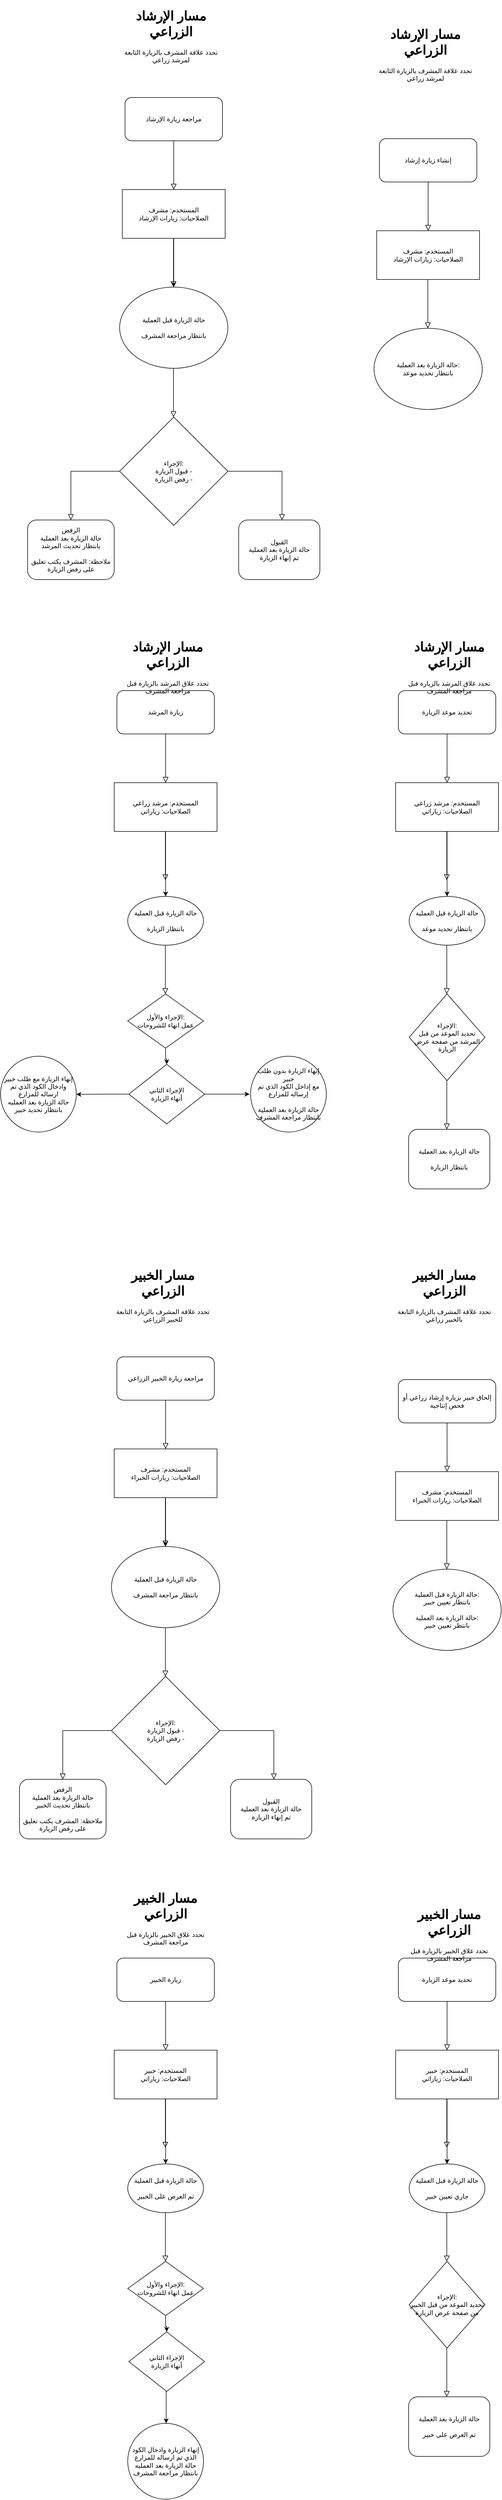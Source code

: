 <mxfile version="22.1.13" type="github">
  <diagram id="C5RBs43oDa-KdzZeNtuy" name="Page-1">
    <mxGraphModel dx="2269" dy="628" grid="1" gridSize="10" guides="1" tooltips="1" connect="1" arrows="1" fold="1" page="1" pageScale="1" pageWidth="827" pageHeight="1169" math="0" shadow="0">
      <root>
        <mxCell id="WIyWlLk6GJQsqaUBKTNV-0" />
        <mxCell id="WIyWlLk6GJQsqaUBKTNV-1" parent="WIyWlLk6GJQsqaUBKTNV-0" />
        <mxCell id="WIyWlLk6GJQsqaUBKTNV-2" value="" style="rounded=0;html=1;jettySize=auto;orthogonalLoop=1;fontSize=11;endArrow=block;endFill=0;endSize=8;strokeWidth=1;shadow=0;labelBackgroundColor=none;edgeStyle=orthogonalEdgeStyle;" parent="WIyWlLk6GJQsqaUBKTNV-1" source="WIyWlLk6GJQsqaUBKTNV-3" edge="1">
          <mxGeometry relative="1" as="geometry">
            <mxPoint x="180" y="471" as="targetPoint" />
          </mxGeometry>
        </mxCell>
        <mxCell id="WIyWlLk6GJQsqaUBKTNV-3" value="إنشاء زيارة إرشاد" style="rounded=1;whiteSpace=wrap;html=1;fontSize=12;glass=0;strokeWidth=1;shadow=0;" parent="WIyWlLk6GJQsqaUBKTNV-1" vertex="1">
          <mxGeometry x="90" y="301" width="180" height="80" as="geometry" />
        </mxCell>
        <mxCell id="__OgKGSpbxOhJbPQyg4M-0" value="المستخدم: مشرف&lt;br&gt;الصلاحيات:&amp;nbsp;زيارات الإرشاد" style="rounded=0;whiteSpace=wrap;html=1;" parent="WIyWlLk6GJQsqaUBKTNV-1" vertex="1">
          <mxGeometry x="85" y="471" width="190" height="90" as="geometry" />
        </mxCell>
        <mxCell id="__OgKGSpbxOhJbPQyg4M-3" value="" style="rounded=0;html=1;jettySize=auto;orthogonalLoop=1;fontSize=11;endArrow=block;endFill=0;endSize=8;strokeWidth=1;shadow=0;labelBackgroundColor=none;edgeStyle=orthogonalEdgeStyle;" parent="WIyWlLk6GJQsqaUBKTNV-1" edge="1">
          <mxGeometry relative="1" as="geometry">
            <mxPoint x="179.5" y="561" as="sourcePoint" />
            <mxPoint x="179.5" y="651" as="targetPoint" />
          </mxGeometry>
        </mxCell>
        <mxCell id="__OgKGSpbxOhJbPQyg4M-4" value="" style="rounded=0;html=1;jettySize=auto;orthogonalLoop=1;fontSize=11;endArrow=block;endFill=0;endSize=8;strokeWidth=1;shadow=0;labelBackgroundColor=none;edgeStyle=orthogonalEdgeStyle;" parent="WIyWlLk6GJQsqaUBKTNV-1" source="__OgKGSpbxOhJbPQyg4M-5" edge="1">
          <mxGeometry relative="1" as="geometry">
            <mxPoint x="-290" y="395" as="targetPoint" />
          </mxGeometry>
        </mxCell>
        <mxCell id="__OgKGSpbxOhJbPQyg4M-5" value="مراجعة زيارة الإرشاد" style="rounded=1;whiteSpace=wrap;html=1;fontSize=12;glass=0;strokeWidth=1;shadow=0;" parent="WIyWlLk6GJQsqaUBKTNV-1" vertex="1">
          <mxGeometry x="-380" y="225" width="180" height="80" as="geometry" />
        </mxCell>
        <mxCell id="__OgKGSpbxOhJbPQyg4M-12" value="" style="edgeStyle=orthogonalEdgeStyle;rounded=0;orthogonalLoop=1;jettySize=auto;html=1;" parent="WIyWlLk6GJQsqaUBKTNV-1" source="__OgKGSpbxOhJbPQyg4M-6" target="__OgKGSpbxOhJbPQyg4M-9" edge="1">
          <mxGeometry relative="1" as="geometry" />
        </mxCell>
        <mxCell id="__OgKGSpbxOhJbPQyg4M-6" value="المستخدم: مشرف&lt;br&gt;الصلاحيات:&amp;nbsp;زيارات الإرشاد" style="rounded=0;whiteSpace=wrap;html=1;" parent="WIyWlLk6GJQsqaUBKTNV-1" vertex="1">
          <mxGeometry x="-385" y="395" width="190" height="90" as="geometry" />
        </mxCell>
        <mxCell id="__OgKGSpbxOhJbPQyg4M-8" value="" style="rounded=0;html=1;jettySize=auto;orthogonalLoop=1;fontSize=11;endArrow=block;endFill=0;endSize=8;strokeWidth=1;shadow=0;labelBackgroundColor=none;edgeStyle=orthogonalEdgeStyle;" parent="WIyWlLk6GJQsqaUBKTNV-1" edge="1">
          <mxGeometry relative="1" as="geometry">
            <mxPoint x="-290.5" y="485" as="sourcePoint" />
            <mxPoint x="-290.5" y="575" as="targetPoint" />
          </mxGeometry>
        </mxCell>
        <mxCell id="__OgKGSpbxOhJbPQyg4M-9" value="حالة الزيارة قبل العملية&lt;br&gt;&lt;br&gt;بانتظار مراجعة المشرف" style="ellipse;whiteSpace=wrap;html=1;" parent="WIyWlLk6GJQsqaUBKTNV-1" vertex="1">
          <mxGeometry x="-390" y="575" width="200" height="150" as="geometry" />
        </mxCell>
        <mxCell id="__OgKGSpbxOhJbPQyg4M-10" value="حالة الزيارة بعد العملية:&lt;br style=&quot;border-color: var(--border-color);&quot;&gt;بانتظار تحديد موعد" style="ellipse;whiteSpace=wrap;html=1;" parent="WIyWlLk6GJQsqaUBKTNV-1" vertex="1">
          <mxGeometry x="80" y="651" width="200" height="150" as="geometry" />
        </mxCell>
        <mxCell id="__OgKGSpbxOhJbPQyg4M-11" value="الإجراء:&lt;br&gt;قبول الزيارة -&lt;br&gt;رفض الزيارة -" style="rhombus;whiteSpace=wrap;html=1;" parent="WIyWlLk6GJQsqaUBKTNV-1" vertex="1">
          <mxGeometry x="-390" y="815" width="200" height="200" as="geometry" />
        </mxCell>
        <mxCell id="__OgKGSpbxOhJbPQyg4M-13" value="" style="rounded=0;html=1;jettySize=auto;orthogonalLoop=1;fontSize=11;endArrow=block;endFill=0;endSize=8;strokeWidth=1;shadow=0;labelBackgroundColor=none;edgeStyle=orthogonalEdgeStyle;" parent="WIyWlLk6GJQsqaUBKTNV-1" edge="1">
          <mxGeometry relative="1" as="geometry">
            <mxPoint x="-290.5" y="725" as="sourcePoint" />
            <mxPoint x="-290.5" y="815" as="targetPoint" />
            <Array as="points">
              <mxPoint x="-290" y="765" />
              <mxPoint x="-290" y="765" />
            </Array>
          </mxGeometry>
        </mxCell>
        <mxCell id="__OgKGSpbxOhJbPQyg4M-15" value="" style="endArrow=none;html=1;rounded=0;" parent="WIyWlLk6GJQsqaUBKTNV-1" edge="1">
          <mxGeometry width="50" height="50" relative="1" as="geometry">
            <mxPoint x="-480" y="915" as="sourcePoint" />
            <mxPoint x="-390" y="915" as="targetPoint" />
          </mxGeometry>
        </mxCell>
        <mxCell id="__OgKGSpbxOhJbPQyg4M-16" value="" style="rounded=0;html=1;jettySize=auto;orthogonalLoop=1;fontSize=11;endArrow=block;endFill=0;endSize=8;strokeWidth=1;shadow=0;labelBackgroundColor=none;edgeStyle=orthogonalEdgeStyle;" parent="WIyWlLk6GJQsqaUBKTNV-1" edge="1">
          <mxGeometry relative="1" as="geometry">
            <mxPoint x="-480" y="915" as="sourcePoint" />
            <mxPoint x="-480" y="1005" as="targetPoint" />
            <Array as="points">
              <mxPoint x="-479.5" y="955" />
              <mxPoint x="-479.5" y="955" />
            </Array>
          </mxGeometry>
        </mxCell>
        <mxCell id="__OgKGSpbxOhJbPQyg4M-17" value="" style="endArrow=none;html=1;rounded=0;" parent="WIyWlLk6GJQsqaUBKTNV-1" edge="1">
          <mxGeometry width="50" height="50" relative="1" as="geometry">
            <mxPoint x="-90" y="915" as="sourcePoint" />
            <mxPoint x="-190" y="915" as="targetPoint" />
          </mxGeometry>
        </mxCell>
        <mxCell id="__OgKGSpbxOhJbPQyg4M-18" value="" style="rounded=0;html=1;jettySize=auto;orthogonalLoop=1;fontSize=11;endArrow=block;endFill=0;endSize=8;strokeWidth=1;shadow=0;labelBackgroundColor=none;edgeStyle=orthogonalEdgeStyle;" parent="WIyWlLk6GJQsqaUBKTNV-1" edge="1">
          <mxGeometry relative="1" as="geometry">
            <mxPoint x="-90" y="915" as="sourcePoint" />
            <mxPoint x="-90" y="1005" as="targetPoint" />
            <Array as="points">
              <mxPoint x="-89.5" y="955" />
              <mxPoint x="-89.5" y="955" />
            </Array>
          </mxGeometry>
        </mxCell>
        <mxCell id="__OgKGSpbxOhJbPQyg4M-19" value="القبول&lt;br&gt;حالة الزيارة بعد العملية&lt;br&gt;تم إنهاء الزيارة" style="rounded=1;whiteSpace=wrap;html=1;" parent="WIyWlLk6GJQsqaUBKTNV-1" vertex="1">
          <mxGeometry x="-170" y="1005" width="150" height="110" as="geometry" />
        </mxCell>
        <mxCell id="__OgKGSpbxOhJbPQyg4M-20" value="&lt;span style=&quot;color: rgb(0, 0, 0); font-family: Helvetica; font-size: 12px; font-style: normal; font-variant-ligatures: normal; font-variant-caps: normal; font-weight: 400; letter-spacing: normal; orphans: 2; text-align: center; text-indent: 0px; text-transform: none; widows: 2; word-spacing: 0px; -webkit-text-stroke-width: 0px; background-color: rgb(251, 251, 251); text-decoration-thickness: initial; text-decoration-style: initial; text-decoration-color: initial; float: none; display: inline !important;&quot;&gt;الرفض&lt;/span&gt;&lt;br style=&quot;border-color: var(--border-color); color: rgb(0, 0, 0); font-family: Helvetica; font-size: 12px; font-style: normal; font-variant-ligatures: normal; font-variant-caps: normal; font-weight: 400; letter-spacing: normal; orphans: 2; text-align: center; text-indent: 0px; text-transform: none; widows: 2; word-spacing: 0px; -webkit-text-stroke-width: 0px; background-color: rgb(251, 251, 251); text-decoration-thickness: initial; text-decoration-style: initial; text-decoration-color: initial;&quot;&gt;&lt;span style=&quot;color: rgb(0, 0, 0); font-family: Helvetica; font-size: 12px; font-style: normal; font-variant-ligatures: normal; font-variant-caps: normal; font-weight: 400; letter-spacing: normal; orphans: 2; text-align: center; text-indent: 0px; text-transform: none; widows: 2; word-spacing: 0px; -webkit-text-stroke-width: 0px; background-color: rgb(251, 251, 251); text-decoration-thickness: initial; text-decoration-style: initial; text-decoration-color: initial; float: none; display: inline !important;&quot;&gt;حالة الزيارة بعد العملية&lt;/span&gt;&lt;br style=&quot;border-color: var(--border-color); color: rgb(0, 0, 0); font-family: Helvetica; font-size: 12px; font-style: normal; font-variant-ligatures: normal; font-variant-caps: normal; font-weight: 400; letter-spacing: normal; orphans: 2; text-align: center; text-indent: 0px; text-transform: none; widows: 2; word-spacing: 0px; -webkit-text-stroke-width: 0px; background-color: rgb(251, 251, 251); text-decoration-thickness: initial; text-decoration-style: initial; text-decoration-color: initial;&quot;&gt;بانتظار تحديث المرشد&lt;br&gt;&lt;br&gt;ملاحظة: المشرف يكتب تعليق على رفض الزيارة" style="rounded=1;whiteSpace=wrap;html=1;" parent="WIyWlLk6GJQsqaUBKTNV-1" vertex="1">
          <mxGeometry x="-560" y="1005" width="160" height="110" as="geometry" />
        </mxCell>
        <mxCell id="__OgKGSpbxOhJbPQyg4M-30" value="&lt;h1&gt;مسار الإرشاد الزراعي&lt;/h1&gt;&lt;p&gt;تحدد علاقة المشرف بالزيارة التابعة لمرشد زراعي&lt;/p&gt;" style="text;html=1;strokeColor=none;fillColor=none;spacing=5;spacingTop=-20;whiteSpace=wrap;overflow=hidden;rounded=0;align=center;" parent="WIyWlLk6GJQsqaUBKTNV-1" vertex="1">
          <mxGeometry x="80" y="89" width="190" height="120" as="geometry" />
        </mxCell>
        <mxCell id="__OgKGSpbxOhJbPQyg4M-31" value="&lt;h1&gt;مسار الإرشاد الزراعي&lt;/h1&gt;&lt;p&gt;تحدد علاقة المشرف بالزيارة التابعة لمرشد زراعي&lt;/p&gt;" style="text;html=1;strokeColor=none;fillColor=none;spacing=5;spacingTop=-20;whiteSpace=wrap;overflow=hidden;rounded=0;align=center;" parent="WIyWlLk6GJQsqaUBKTNV-1" vertex="1">
          <mxGeometry x="-390" y="55" width="190" height="120" as="geometry" />
        </mxCell>
        <mxCell id="__OgKGSpbxOhJbPQyg4M-32" value="" style="rounded=0;html=1;jettySize=auto;orthogonalLoop=1;fontSize=11;endArrow=block;endFill=0;endSize=8;strokeWidth=1;shadow=0;labelBackgroundColor=none;edgeStyle=orthogonalEdgeStyle;" parent="WIyWlLk6GJQsqaUBKTNV-1" source="__OgKGSpbxOhJbPQyg4M-33" edge="1">
          <mxGeometry relative="1" as="geometry">
            <mxPoint x="215" y="1490" as="targetPoint" />
          </mxGeometry>
        </mxCell>
        <mxCell id="__OgKGSpbxOhJbPQyg4M-33" value="تحديد موعد الزيارة" style="rounded=1;whiteSpace=wrap;html=1;fontSize=12;glass=0;strokeWidth=1;shadow=0;" parent="WIyWlLk6GJQsqaUBKTNV-1" vertex="1">
          <mxGeometry x="125" y="1320" width="180" height="80" as="geometry" />
        </mxCell>
        <mxCell id="__OgKGSpbxOhJbPQyg4M-34" value="" style="edgeStyle=orthogonalEdgeStyle;rounded=0;orthogonalLoop=1;jettySize=auto;html=1;" parent="WIyWlLk6GJQsqaUBKTNV-1" source="__OgKGSpbxOhJbPQyg4M-35" target="__OgKGSpbxOhJbPQyg4M-37" edge="1">
          <mxGeometry relative="1" as="geometry" />
        </mxCell>
        <mxCell id="__OgKGSpbxOhJbPQyg4M-35" value="المستخدم: مرشد زراعي&lt;br&gt;الصلاحيات:&amp;nbsp;زياراتي" style="rounded=0;whiteSpace=wrap;html=1;" parent="WIyWlLk6GJQsqaUBKTNV-1" vertex="1">
          <mxGeometry x="120" y="1490" width="190" height="90" as="geometry" />
        </mxCell>
        <mxCell id="__OgKGSpbxOhJbPQyg4M-36" value="" style="rounded=0;html=1;jettySize=auto;orthogonalLoop=1;fontSize=11;endArrow=block;endFill=0;endSize=8;strokeWidth=1;shadow=0;labelBackgroundColor=none;edgeStyle=orthogonalEdgeStyle;" parent="WIyWlLk6GJQsqaUBKTNV-1" edge="1">
          <mxGeometry relative="1" as="geometry">
            <mxPoint x="214.5" y="1580" as="sourcePoint" />
            <mxPoint x="214.5" y="1670" as="targetPoint" />
          </mxGeometry>
        </mxCell>
        <mxCell id="__OgKGSpbxOhJbPQyg4M-37" value="حالة الزيارة قبل العملية&lt;br&gt;&lt;br&gt;بانتظار تحديد موعد" style="ellipse;whiteSpace=wrap;html=1;" parent="WIyWlLk6GJQsqaUBKTNV-1" vertex="1">
          <mxGeometry x="145" y="1700" width="140" height="90" as="geometry" />
        </mxCell>
        <mxCell id="__OgKGSpbxOhJbPQyg4M-38" value="الإجراء:&lt;br&gt;تحديد الموعد من قبل المرشد من صفحة عرض الزيارة" style="rhombus;whiteSpace=wrap;html=1;" parent="WIyWlLk6GJQsqaUBKTNV-1" vertex="1">
          <mxGeometry x="145" y="1880" width="140" height="160" as="geometry" />
        </mxCell>
        <mxCell id="__OgKGSpbxOhJbPQyg4M-39" value="" style="rounded=0;html=1;jettySize=auto;orthogonalLoop=1;fontSize=11;endArrow=block;endFill=0;endSize=8;strokeWidth=1;shadow=0;labelBackgroundColor=none;edgeStyle=orthogonalEdgeStyle;" parent="WIyWlLk6GJQsqaUBKTNV-1" edge="1">
          <mxGeometry relative="1" as="geometry">
            <mxPoint x="214.5" y="1790" as="sourcePoint" />
            <mxPoint x="214.5" y="1880" as="targetPoint" />
            <Array as="points">
              <mxPoint x="215" y="1830" />
              <mxPoint x="215" y="1830" />
            </Array>
          </mxGeometry>
        </mxCell>
        <mxCell id="__OgKGSpbxOhJbPQyg4M-43" value="" style="rounded=0;html=1;jettySize=auto;orthogonalLoop=1;fontSize=11;endArrow=block;endFill=0;endSize=8;strokeWidth=1;shadow=0;labelBackgroundColor=none;edgeStyle=orthogonalEdgeStyle;" parent="WIyWlLk6GJQsqaUBKTNV-1" edge="1">
          <mxGeometry relative="1" as="geometry">
            <mxPoint x="214.5" y="2040" as="sourcePoint" />
            <mxPoint x="214.5" y="2130" as="targetPoint" />
            <Array as="points">
              <mxPoint x="215" y="2080" />
              <mxPoint x="215" y="2080" />
            </Array>
          </mxGeometry>
        </mxCell>
        <mxCell id="__OgKGSpbxOhJbPQyg4M-44" value="حالة الزيارة بعد العملية&lt;br&gt;&lt;br&gt;بانتظار الزيارة" style="rounded=1;whiteSpace=wrap;html=1;" parent="WIyWlLk6GJQsqaUBKTNV-1" vertex="1">
          <mxGeometry x="144" y="2130" width="150" height="110" as="geometry" />
        </mxCell>
        <mxCell id="__OgKGSpbxOhJbPQyg4M-46" value="&lt;h1&gt;مسار الإرشاد الزراعي&lt;/h1&gt;&lt;p&gt;تحدد علاق المرشد بالزيارة قبل مراجعة المشرف&lt;/p&gt;" style="text;html=1;strokeColor=none;fillColor=none;spacing=5;spacingTop=-20;whiteSpace=wrap;overflow=hidden;rounded=0;align=center;" parent="WIyWlLk6GJQsqaUBKTNV-1" vertex="1">
          <mxGeometry x="124" y="1220" width="190" height="120" as="geometry" />
        </mxCell>
        <mxCell id="__OgKGSpbxOhJbPQyg4M-57" value="" style="rounded=0;html=1;jettySize=auto;orthogonalLoop=1;fontSize=11;endArrow=block;endFill=0;endSize=8;strokeWidth=1;shadow=0;labelBackgroundColor=none;edgeStyle=orthogonalEdgeStyle;" parent="WIyWlLk6GJQsqaUBKTNV-1" source="__OgKGSpbxOhJbPQyg4M-58" edge="1">
          <mxGeometry relative="1" as="geometry">
            <mxPoint x="-305" y="1490" as="targetPoint" />
          </mxGeometry>
        </mxCell>
        <mxCell id="__OgKGSpbxOhJbPQyg4M-58" value="زيارة المرشد" style="rounded=1;whiteSpace=wrap;html=1;fontSize=12;glass=0;strokeWidth=1;shadow=0;" parent="WIyWlLk6GJQsqaUBKTNV-1" vertex="1">
          <mxGeometry x="-395" y="1320" width="180" height="80" as="geometry" />
        </mxCell>
        <mxCell id="__OgKGSpbxOhJbPQyg4M-59" value="" style="edgeStyle=orthogonalEdgeStyle;rounded=0;orthogonalLoop=1;jettySize=auto;html=1;" parent="WIyWlLk6GJQsqaUBKTNV-1" source="__OgKGSpbxOhJbPQyg4M-60" target="__OgKGSpbxOhJbPQyg4M-62" edge="1">
          <mxGeometry relative="1" as="geometry" />
        </mxCell>
        <mxCell id="__OgKGSpbxOhJbPQyg4M-60" value="المستخدم: مرشد زراعي&lt;br&gt;الصلاحيات:&amp;nbsp;زياراتي" style="rounded=0;whiteSpace=wrap;html=1;" parent="WIyWlLk6GJQsqaUBKTNV-1" vertex="1">
          <mxGeometry x="-400" y="1490" width="190" height="90" as="geometry" />
        </mxCell>
        <mxCell id="__OgKGSpbxOhJbPQyg4M-61" value="" style="rounded=0;html=1;jettySize=auto;orthogonalLoop=1;fontSize=11;endArrow=block;endFill=0;endSize=8;strokeWidth=1;shadow=0;labelBackgroundColor=none;edgeStyle=orthogonalEdgeStyle;" parent="WIyWlLk6GJQsqaUBKTNV-1" edge="1">
          <mxGeometry relative="1" as="geometry">
            <mxPoint x="-305.5" y="1580" as="sourcePoint" />
            <mxPoint x="-305.5" y="1670" as="targetPoint" />
          </mxGeometry>
        </mxCell>
        <mxCell id="__OgKGSpbxOhJbPQyg4M-62" value="حالة الزيارة قبل العملية&lt;br&gt;&lt;br&gt;بانتظار الزيارة" style="ellipse;whiteSpace=wrap;html=1;" parent="WIyWlLk6GJQsqaUBKTNV-1" vertex="1">
          <mxGeometry x="-375" y="1700" width="140" height="90" as="geometry" />
        </mxCell>
        <mxCell id="__OgKGSpbxOhJbPQyg4M-70" style="edgeStyle=orthogonalEdgeStyle;rounded=0;orthogonalLoop=1;jettySize=auto;html=1;entryX=0.5;entryY=0;entryDx=0;entryDy=0;" parent="WIyWlLk6GJQsqaUBKTNV-1" source="__OgKGSpbxOhJbPQyg4M-63" target="__OgKGSpbxOhJbPQyg4M-69" edge="1">
          <mxGeometry relative="1" as="geometry" />
        </mxCell>
        <mxCell id="__OgKGSpbxOhJbPQyg4M-63" value="الإجراء والأول:&lt;br&gt;عمل انهاء للشروحات" style="rhombus;whiteSpace=wrap;html=1;" parent="WIyWlLk6GJQsqaUBKTNV-1" vertex="1">
          <mxGeometry x="-375" y="1880" width="140" height="100" as="geometry" />
        </mxCell>
        <mxCell id="__OgKGSpbxOhJbPQyg4M-64" value="" style="rounded=0;html=1;jettySize=auto;orthogonalLoop=1;fontSize=11;endArrow=block;endFill=0;endSize=8;strokeWidth=1;shadow=0;labelBackgroundColor=none;edgeStyle=orthogonalEdgeStyle;" parent="WIyWlLk6GJQsqaUBKTNV-1" edge="1">
          <mxGeometry relative="1" as="geometry">
            <mxPoint x="-305.5" y="1790" as="sourcePoint" />
            <mxPoint x="-305.5" y="1880" as="targetPoint" />
            <Array as="points">
              <mxPoint x="-305" y="1830" />
              <mxPoint x="-305" y="1830" />
            </Array>
          </mxGeometry>
        </mxCell>
        <mxCell id="__OgKGSpbxOhJbPQyg4M-67" value="&lt;h1&gt;مسار الإرشاد الزراعي&lt;/h1&gt;&lt;p&gt;تحدد علاق المرشد بالزيارة قبل مراجعة المشرف&lt;/p&gt;" style="text;html=1;strokeColor=none;fillColor=none;spacing=5;spacingTop=-20;whiteSpace=wrap;overflow=hidden;rounded=0;align=center;" parent="WIyWlLk6GJQsqaUBKTNV-1" vertex="1">
          <mxGeometry x="-396" y="1220" width="190" height="120" as="geometry" />
        </mxCell>
        <mxCell id="__OgKGSpbxOhJbPQyg4M-71" style="edgeStyle=orthogonalEdgeStyle;rounded=0;orthogonalLoop=1;jettySize=auto;html=1;" parent="WIyWlLk6GJQsqaUBKTNV-1" source="__OgKGSpbxOhJbPQyg4M-69" edge="1">
          <mxGeometry relative="1" as="geometry">
            <mxPoint x="-150" y="2065" as="targetPoint" />
          </mxGeometry>
        </mxCell>
        <mxCell id="__OgKGSpbxOhJbPQyg4M-72" style="edgeStyle=orthogonalEdgeStyle;rounded=0;orthogonalLoop=1;jettySize=auto;html=1;exitX=0;exitY=0.5;exitDx=0;exitDy=0;" parent="WIyWlLk6GJQsqaUBKTNV-1" source="__OgKGSpbxOhJbPQyg4M-69" edge="1">
          <mxGeometry relative="1" as="geometry">
            <mxPoint x="-470" y="2065.4" as="targetPoint" />
          </mxGeometry>
        </mxCell>
        <mxCell id="__OgKGSpbxOhJbPQyg4M-69" value="الإجراء الثاني&lt;br&gt;أنهاء الزيارة" style="rhombus;whiteSpace=wrap;html=1;" parent="WIyWlLk6GJQsqaUBKTNV-1" vertex="1">
          <mxGeometry x="-373" y="2010" width="140" height="110" as="geometry" />
        </mxCell>
        <mxCell id="__OgKGSpbxOhJbPQyg4M-73" value="إنهاء الزيارة بدون طلب خبير&lt;br&gt;مع إداخل الكود الذي تم إرساله للمزارع&lt;br&gt;&lt;br&gt;حالة الزيارة بعد العملية&lt;br&gt;بانتظار مراجعة المشرف" style="ellipse;whiteSpace=wrap;html=1;aspect=fixed;" parent="WIyWlLk6GJQsqaUBKTNV-1" vertex="1">
          <mxGeometry x="-148" y="1995" width="140" height="140" as="geometry" />
        </mxCell>
        <mxCell id="__OgKGSpbxOhJbPQyg4M-74" value="إنهاء الزيارة مع طلب خبير وادخال الكود الذي تم ارساله للمزارع&lt;br&gt;حالة الزيارة بعد العمليه&lt;br&gt;بانتظار تحديد خبير" style="ellipse;whiteSpace=wrap;html=1;aspect=fixed;" parent="WIyWlLk6GJQsqaUBKTNV-1" vertex="1">
          <mxGeometry x="-610" y="1995" width="140" height="140" as="geometry" />
        </mxCell>
        <mxCell id="J8kSeY5UrRpYQGeqnWzn-0" value="" style="rounded=0;html=1;jettySize=auto;orthogonalLoop=1;fontSize=11;endArrow=block;endFill=0;endSize=8;strokeWidth=1;shadow=0;labelBackgroundColor=none;edgeStyle=orthogonalEdgeStyle;" edge="1" parent="WIyWlLk6GJQsqaUBKTNV-1" source="J8kSeY5UrRpYQGeqnWzn-1">
          <mxGeometry relative="1" as="geometry">
            <mxPoint x="215" y="2762" as="targetPoint" />
          </mxGeometry>
        </mxCell>
        <mxCell id="J8kSeY5UrRpYQGeqnWzn-1" value="إلحاق خبير بزيارة إرشاد زراعي أو فحص إنتاجية" style="rounded=1;whiteSpace=wrap;html=1;fontSize=12;glass=0;strokeWidth=1;shadow=0;" vertex="1" parent="WIyWlLk6GJQsqaUBKTNV-1">
          <mxGeometry x="125" y="2592" width="180" height="80" as="geometry" />
        </mxCell>
        <mxCell id="J8kSeY5UrRpYQGeqnWzn-2" value="المستخدم: مشرف&lt;br&gt;الصلاحيات:&amp;nbsp;زيارات الخبراء" style="rounded=0;whiteSpace=wrap;html=1;" vertex="1" parent="WIyWlLk6GJQsqaUBKTNV-1">
          <mxGeometry x="120" y="2762" width="190" height="90" as="geometry" />
        </mxCell>
        <mxCell id="J8kSeY5UrRpYQGeqnWzn-3" value="" style="rounded=0;html=1;jettySize=auto;orthogonalLoop=1;fontSize=11;endArrow=block;endFill=0;endSize=8;strokeWidth=1;shadow=0;labelBackgroundColor=none;edgeStyle=orthogonalEdgeStyle;" edge="1" parent="WIyWlLk6GJQsqaUBKTNV-1">
          <mxGeometry relative="1" as="geometry">
            <mxPoint x="214.5" y="2852" as="sourcePoint" />
            <mxPoint x="214.5" y="2942" as="targetPoint" />
          </mxGeometry>
        </mxCell>
        <mxCell id="J8kSeY5UrRpYQGeqnWzn-4" value="حالة الزيارة قبل العملية:&lt;br&gt;بانتظار تعيين خبير&lt;br&gt;&lt;br&gt;حالة الزيارة بعد العملية:&lt;br style=&quot;border-color: var(--border-color);&quot;&gt;بانتظر تعيين خبير" style="ellipse;whiteSpace=wrap;html=1;" vertex="1" parent="WIyWlLk6GJQsqaUBKTNV-1">
          <mxGeometry x="115" y="2942" width="200" height="150" as="geometry" />
        </mxCell>
        <mxCell id="J8kSeY5UrRpYQGeqnWzn-5" value="&lt;h1&gt;مسار الخبير الزراعي&lt;/h1&gt;&lt;p&gt;تحدد علاقة المشرف بالزيارة التابعة بالخبير زراعي&lt;/p&gt;" style="text;html=1;strokeColor=none;fillColor=none;spacing=5;spacingTop=-20;whiteSpace=wrap;overflow=hidden;rounded=0;align=center;" vertex="1" parent="WIyWlLk6GJQsqaUBKTNV-1">
          <mxGeometry x="115" y="2380" width="190" height="120" as="geometry" />
        </mxCell>
        <mxCell id="J8kSeY5UrRpYQGeqnWzn-6" value="" style="rounded=0;html=1;jettySize=auto;orthogonalLoop=1;fontSize=11;endArrow=block;endFill=0;endSize=8;strokeWidth=1;shadow=0;labelBackgroundColor=none;edgeStyle=orthogonalEdgeStyle;" edge="1" parent="WIyWlLk6GJQsqaUBKTNV-1" source="J8kSeY5UrRpYQGeqnWzn-7">
          <mxGeometry relative="1" as="geometry">
            <mxPoint x="-305" y="2720" as="targetPoint" />
          </mxGeometry>
        </mxCell>
        <mxCell id="J8kSeY5UrRpYQGeqnWzn-7" value="مراجعة زيارة الخبير الزراعي" style="rounded=1;whiteSpace=wrap;html=1;fontSize=12;glass=0;strokeWidth=1;shadow=0;" vertex="1" parent="WIyWlLk6GJQsqaUBKTNV-1">
          <mxGeometry x="-395" y="2550" width="180" height="80" as="geometry" />
        </mxCell>
        <mxCell id="J8kSeY5UrRpYQGeqnWzn-8" value="" style="edgeStyle=orthogonalEdgeStyle;rounded=0;orthogonalLoop=1;jettySize=auto;html=1;" edge="1" parent="WIyWlLk6GJQsqaUBKTNV-1" source="J8kSeY5UrRpYQGeqnWzn-9" target="J8kSeY5UrRpYQGeqnWzn-11">
          <mxGeometry relative="1" as="geometry" />
        </mxCell>
        <mxCell id="J8kSeY5UrRpYQGeqnWzn-9" value="المستخدم: مشرف&lt;br&gt;الصلاحيات:&amp;nbsp;زيارات الخبراء" style="rounded=0;whiteSpace=wrap;html=1;" vertex="1" parent="WIyWlLk6GJQsqaUBKTNV-1">
          <mxGeometry x="-400" y="2720" width="190" height="90" as="geometry" />
        </mxCell>
        <mxCell id="J8kSeY5UrRpYQGeqnWzn-10" value="" style="rounded=0;html=1;jettySize=auto;orthogonalLoop=1;fontSize=11;endArrow=block;endFill=0;endSize=8;strokeWidth=1;shadow=0;labelBackgroundColor=none;edgeStyle=orthogonalEdgeStyle;" edge="1" parent="WIyWlLk6GJQsqaUBKTNV-1">
          <mxGeometry relative="1" as="geometry">
            <mxPoint x="-305.5" y="2810" as="sourcePoint" />
            <mxPoint x="-305.5" y="2900" as="targetPoint" />
          </mxGeometry>
        </mxCell>
        <mxCell id="J8kSeY5UrRpYQGeqnWzn-11" value="حالة الزيارة قبل العملية&lt;br&gt;&lt;br&gt;بانتظار مراجعة المشرف" style="ellipse;whiteSpace=wrap;html=1;" vertex="1" parent="WIyWlLk6GJQsqaUBKTNV-1">
          <mxGeometry x="-405" y="2900" width="200" height="150" as="geometry" />
        </mxCell>
        <mxCell id="J8kSeY5UrRpYQGeqnWzn-12" value="الإجراء:&lt;br&gt;قبول الزيارة -&lt;br&gt;رفض الزيارة -" style="rhombus;whiteSpace=wrap;html=1;" vertex="1" parent="WIyWlLk6GJQsqaUBKTNV-1">
          <mxGeometry x="-405" y="3140" width="200" height="200" as="geometry" />
        </mxCell>
        <mxCell id="J8kSeY5UrRpYQGeqnWzn-13" value="" style="rounded=0;html=1;jettySize=auto;orthogonalLoop=1;fontSize=11;endArrow=block;endFill=0;endSize=8;strokeWidth=1;shadow=0;labelBackgroundColor=none;edgeStyle=orthogonalEdgeStyle;" edge="1" parent="WIyWlLk6GJQsqaUBKTNV-1">
          <mxGeometry relative="1" as="geometry">
            <mxPoint x="-305.5" y="3050" as="sourcePoint" />
            <mxPoint x="-305.5" y="3140" as="targetPoint" />
            <Array as="points">
              <mxPoint x="-305" y="3090" />
              <mxPoint x="-305" y="3090" />
            </Array>
          </mxGeometry>
        </mxCell>
        <mxCell id="J8kSeY5UrRpYQGeqnWzn-14" value="" style="endArrow=none;html=1;rounded=0;" edge="1" parent="WIyWlLk6GJQsqaUBKTNV-1">
          <mxGeometry width="50" height="50" relative="1" as="geometry">
            <mxPoint x="-495" y="3240" as="sourcePoint" />
            <mxPoint x="-405" y="3240" as="targetPoint" />
          </mxGeometry>
        </mxCell>
        <mxCell id="J8kSeY5UrRpYQGeqnWzn-15" value="" style="rounded=0;html=1;jettySize=auto;orthogonalLoop=1;fontSize=11;endArrow=block;endFill=0;endSize=8;strokeWidth=1;shadow=0;labelBackgroundColor=none;edgeStyle=orthogonalEdgeStyle;" edge="1" parent="WIyWlLk6GJQsqaUBKTNV-1">
          <mxGeometry relative="1" as="geometry">
            <mxPoint x="-495" y="3240" as="sourcePoint" />
            <mxPoint x="-495" y="3330" as="targetPoint" />
            <Array as="points">
              <mxPoint x="-494.5" y="3280" />
              <mxPoint x="-494.5" y="3280" />
            </Array>
          </mxGeometry>
        </mxCell>
        <mxCell id="J8kSeY5UrRpYQGeqnWzn-16" value="" style="endArrow=none;html=1;rounded=0;" edge="1" parent="WIyWlLk6GJQsqaUBKTNV-1">
          <mxGeometry width="50" height="50" relative="1" as="geometry">
            <mxPoint x="-105" y="3240" as="sourcePoint" />
            <mxPoint x="-205" y="3240" as="targetPoint" />
          </mxGeometry>
        </mxCell>
        <mxCell id="J8kSeY5UrRpYQGeqnWzn-17" value="" style="rounded=0;html=1;jettySize=auto;orthogonalLoop=1;fontSize=11;endArrow=block;endFill=0;endSize=8;strokeWidth=1;shadow=0;labelBackgroundColor=none;edgeStyle=orthogonalEdgeStyle;" edge="1" parent="WIyWlLk6GJQsqaUBKTNV-1">
          <mxGeometry relative="1" as="geometry">
            <mxPoint x="-105" y="3240" as="sourcePoint" />
            <mxPoint x="-105" y="3330" as="targetPoint" />
            <Array as="points">
              <mxPoint x="-104.5" y="3280" />
              <mxPoint x="-104.5" y="3280" />
            </Array>
          </mxGeometry>
        </mxCell>
        <mxCell id="J8kSeY5UrRpYQGeqnWzn-18" value="القبول&lt;br&gt;حالة الزيارة بعد العملية&lt;br&gt;تم إنهاء الزيارة" style="rounded=1;whiteSpace=wrap;html=1;" vertex="1" parent="WIyWlLk6GJQsqaUBKTNV-1">
          <mxGeometry x="-185" y="3330" width="150" height="110" as="geometry" />
        </mxCell>
        <mxCell id="J8kSeY5UrRpYQGeqnWzn-19" value="&lt;span style=&quot;color: rgb(0, 0, 0); font-family: Helvetica; font-size: 12px; font-style: normal; font-variant-ligatures: normal; font-variant-caps: normal; font-weight: 400; letter-spacing: normal; orphans: 2; text-align: center; text-indent: 0px; text-transform: none; widows: 2; word-spacing: 0px; -webkit-text-stroke-width: 0px; background-color: rgb(251, 251, 251); text-decoration-thickness: initial; text-decoration-style: initial; text-decoration-color: initial; float: none; display: inline !important;&quot;&gt;الرفض&lt;/span&gt;&lt;br style=&quot;border-color: var(--border-color); color: rgb(0, 0, 0); font-family: Helvetica; font-size: 12px; font-style: normal; font-variant-ligatures: normal; font-variant-caps: normal; font-weight: 400; letter-spacing: normal; orphans: 2; text-align: center; text-indent: 0px; text-transform: none; widows: 2; word-spacing: 0px; -webkit-text-stroke-width: 0px; background-color: rgb(251, 251, 251); text-decoration-thickness: initial; text-decoration-style: initial; text-decoration-color: initial;&quot;&gt;&lt;span style=&quot;color: rgb(0, 0, 0); font-family: Helvetica; font-size: 12px; font-style: normal; font-variant-ligatures: normal; font-variant-caps: normal; font-weight: 400; letter-spacing: normal; orphans: 2; text-align: center; text-indent: 0px; text-transform: none; widows: 2; word-spacing: 0px; -webkit-text-stroke-width: 0px; background-color: rgb(251, 251, 251); text-decoration-thickness: initial; text-decoration-style: initial; text-decoration-color: initial; float: none; display: inline !important;&quot;&gt;حالة الزيارة بعد العملية&lt;/span&gt;&lt;br style=&quot;border-color: var(--border-color); color: rgb(0, 0, 0); font-family: Helvetica; font-size: 12px; font-style: normal; font-variant-ligatures: normal; font-variant-caps: normal; font-weight: 400; letter-spacing: normal; orphans: 2; text-align: center; text-indent: 0px; text-transform: none; widows: 2; word-spacing: 0px; -webkit-text-stroke-width: 0px; background-color: rgb(251, 251, 251); text-decoration-thickness: initial; text-decoration-style: initial; text-decoration-color: initial;&quot;&gt;بانتظار تحديث الخبير&lt;br&gt;&lt;br&gt;ملاحظة: المشرف يكتب تعليق على رفض الزيارة" style="rounded=1;whiteSpace=wrap;html=1;" vertex="1" parent="WIyWlLk6GJQsqaUBKTNV-1">
          <mxGeometry x="-575" y="3330" width="160" height="110" as="geometry" />
        </mxCell>
        <mxCell id="J8kSeY5UrRpYQGeqnWzn-20" value="&lt;h1&gt;مسار الخبير الزراعي&lt;/h1&gt;&lt;p&gt;تحدد علاقة المشرف بالزيارة التابعة للخبير الزراعي&lt;/p&gt;" style="text;html=1;strokeColor=none;fillColor=none;spacing=5;spacingTop=-20;whiteSpace=wrap;overflow=hidden;rounded=0;align=center;" vertex="1" parent="WIyWlLk6GJQsqaUBKTNV-1">
          <mxGeometry x="-405" y="2380" width="190" height="120" as="geometry" />
        </mxCell>
        <mxCell id="J8kSeY5UrRpYQGeqnWzn-21" value="" style="rounded=0;html=1;jettySize=auto;orthogonalLoop=1;fontSize=11;endArrow=block;endFill=0;endSize=8;strokeWidth=1;shadow=0;labelBackgroundColor=none;edgeStyle=orthogonalEdgeStyle;" edge="1" parent="WIyWlLk6GJQsqaUBKTNV-1" source="J8kSeY5UrRpYQGeqnWzn-22">
          <mxGeometry relative="1" as="geometry">
            <mxPoint x="215" y="3830" as="targetPoint" />
          </mxGeometry>
        </mxCell>
        <mxCell id="J8kSeY5UrRpYQGeqnWzn-22" value="تحديد موعد الزيارة" style="rounded=1;whiteSpace=wrap;html=1;fontSize=12;glass=0;strokeWidth=1;shadow=0;" vertex="1" parent="WIyWlLk6GJQsqaUBKTNV-1">
          <mxGeometry x="125" y="3660" width="180" height="80" as="geometry" />
        </mxCell>
        <mxCell id="J8kSeY5UrRpYQGeqnWzn-23" value="" style="edgeStyle=orthogonalEdgeStyle;rounded=0;orthogonalLoop=1;jettySize=auto;html=1;" edge="1" parent="WIyWlLk6GJQsqaUBKTNV-1" source="J8kSeY5UrRpYQGeqnWzn-24" target="J8kSeY5UrRpYQGeqnWzn-26">
          <mxGeometry relative="1" as="geometry" />
        </mxCell>
        <mxCell id="J8kSeY5UrRpYQGeqnWzn-24" value="المستخدم: خبير&lt;br&gt;الصلاحيات:&amp;nbsp;زياراتي" style="rounded=0;whiteSpace=wrap;html=1;" vertex="1" parent="WIyWlLk6GJQsqaUBKTNV-1">
          <mxGeometry x="120" y="3830" width="190" height="90" as="geometry" />
        </mxCell>
        <mxCell id="J8kSeY5UrRpYQGeqnWzn-25" value="" style="rounded=0;html=1;jettySize=auto;orthogonalLoop=1;fontSize=11;endArrow=block;endFill=0;endSize=8;strokeWidth=1;shadow=0;labelBackgroundColor=none;edgeStyle=orthogonalEdgeStyle;" edge="1" parent="WIyWlLk6GJQsqaUBKTNV-1">
          <mxGeometry relative="1" as="geometry">
            <mxPoint x="214.5" y="3920" as="sourcePoint" />
            <mxPoint x="214.5" y="4010" as="targetPoint" />
          </mxGeometry>
        </mxCell>
        <mxCell id="J8kSeY5UrRpYQGeqnWzn-26" value="حالة الزيارة قبل العملية&lt;br&gt;&lt;br&gt;جاري تعيين خبير" style="ellipse;whiteSpace=wrap;html=1;" vertex="1" parent="WIyWlLk6GJQsqaUBKTNV-1">
          <mxGeometry x="145" y="4040" width="140" height="90" as="geometry" />
        </mxCell>
        <mxCell id="J8kSeY5UrRpYQGeqnWzn-27" value="الإجراء:&lt;br&gt;تحديد الموعد من قبل الخبير من صفحة عرض الزيارة" style="rhombus;whiteSpace=wrap;html=1;" vertex="1" parent="WIyWlLk6GJQsqaUBKTNV-1">
          <mxGeometry x="145" y="4220" width="140" height="160" as="geometry" />
        </mxCell>
        <mxCell id="J8kSeY5UrRpYQGeqnWzn-28" value="" style="rounded=0;html=1;jettySize=auto;orthogonalLoop=1;fontSize=11;endArrow=block;endFill=0;endSize=8;strokeWidth=1;shadow=0;labelBackgroundColor=none;edgeStyle=orthogonalEdgeStyle;" edge="1" parent="WIyWlLk6GJQsqaUBKTNV-1">
          <mxGeometry relative="1" as="geometry">
            <mxPoint x="214.5" y="4130" as="sourcePoint" />
            <mxPoint x="214.5" y="4220" as="targetPoint" />
            <Array as="points">
              <mxPoint x="215" y="4170" />
              <mxPoint x="215" y="4170" />
            </Array>
          </mxGeometry>
        </mxCell>
        <mxCell id="J8kSeY5UrRpYQGeqnWzn-29" value="" style="rounded=0;html=1;jettySize=auto;orthogonalLoop=1;fontSize=11;endArrow=block;endFill=0;endSize=8;strokeWidth=1;shadow=0;labelBackgroundColor=none;edgeStyle=orthogonalEdgeStyle;" edge="1" parent="WIyWlLk6GJQsqaUBKTNV-1">
          <mxGeometry relative="1" as="geometry">
            <mxPoint x="214.5" y="4380" as="sourcePoint" />
            <mxPoint x="214.5" y="4470" as="targetPoint" />
            <Array as="points">
              <mxPoint x="215" y="4420" />
              <mxPoint x="215" y="4420" />
            </Array>
          </mxGeometry>
        </mxCell>
        <mxCell id="J8kSeY5UrRpYQGeqnWzn-30" value="حالة الزيارة بعد العملية&lt;br&gt;&lt;br&gt;تم العرض على خبير" style="rounded=1;whiteSpace=wrap;html=1;" vertex="1" parent="WIyWlLk6GJQsqaUBKTNV-1">
          <mxGeometry x="144" y="4470" width="150" height="110" as="geometry" />
        </mxCell>
        <mxCell id="J8kSeY5UrRpYQGeqnWzn-31" value="&lt;h1&gt;مسار الخبير الزراعي&lt;/h1&gt;&lt;p&gt;تحدد علاق الخبير بالزيارة قبل مراجعة المشرف&lt;/p&gt;" style="text;html=1;strokeColor=none;fillColor=none;spacing=5;spacingTop=-20;whiteSpace=wrap;overflow=hidden;rounded=0;align=center;" vertex="1" parent="WIyWlLk6GJQsqaUBKTNV-1">
          <mxGeometry x="124" y="3560" width="190" height="120" as="geometry" />
        </mxCell>
        <mxCell id="J8kSeY5UrRpYQGeqnWzn-32" value="" style="rounded=0;html=1;jettySize=auto;orthogonalLoop=1;fontSize=11;endArrow=block;endFill=0;endSize=8;strokeWidth=1;shadow=0;labelBackgroundColor=none;edgeStyle=orthogonalEdgeStyle;" edge="1" parent="WIyWlLk6GJQsqaUBKTNV-1" source="J8kSeY5UrRpYQGeqnWzn-33">
          <mxGeometry relative="1" as="geometry">
            <mxPoint x="-305" y="3830" as="targetPoint" />
          </mxGeometry>
        </mxCell>
        <mxCell id="J8kSeY5UrRpYQGeqnWzn-33" value="زيارة الخبير" style="rounded=1;whiteSpace=wrap;html=1;fontSize=12;glass=0;strokeWidth=1;shadow=0;" vertex="1" parent="WIyWlLk6GJQsqaUBKTNV-1">
          <mxGeometry x="-395" y="3660" width="180" height="80" as="geometry" />
        </mxCell>
        <mxCell id="J8kSeY5UrRpYQGeqnWzn-34" value="" style="edgeStyle=orthogonalEdgeStyle;rounded=0;orthogonalLoop=1;jettySize=auto;html=1;" edge="1" parent="WIyWlLk6GJQsqaUBKTNV-1" source="J8kSeY5UrRpYQGeqnWzn-35" target="J8kSeY5UrRpYQGeqnWzn-37">
          <mxGeometry relative="1" as="geometry" />
        </mxCell>
        <mxCell id="J8kSeY5UrRpYQGeqnWzn-35" value="المستخدم: خبير&lt;br&gt;الصلاحيات:&amp;nbsp;زياراتي" style="rounded=0;whiteSpace=wrap;html=1;" vertex="1" parent="WIyWlLk6GJQsqaUBKTNV-1">
          <mxGeometry x="-400" y="3830" width="190" height="90" as="geometry" />
        </mxCell>
        <mxCell id="J8kSeY5UrRpYQGeqnWzn-36" value="" style="rounded=0;html=1;jettySize=auto;orthogonalLoop=1;fontSize=11;endArrow=block;endFill=0;endSize=8;strokeWidth=1;shadow=0;labelBackgroundColor=none;edgeStyle=orthogonalEdgeStyle;" edge="1" parent="WIyWlLk6GJQsqaUBKTNV-1">
          <mxGeometry relative="1" as="geometry">
            <mxPoint x="-305.5" y="3920" as="sourcePoint" />
            <mxPoint x="-305.5" y="4010" as="targetPoint" />
          </mxGeometry>
        </mxCell>
        <mxCell id="J8kSeY5UrRpYQGeqnWzn-37" value="حالة الزيارة قبل العملية&lt;br&gt;&lt;br&gt;تم العرض على الخبير" style="ellipse;whiteSpace=wrap;html=1;" vertex="1" parent="WIyWlLk6GJQsqaUBKTNV-1">
          <mxGeometry x="-375" y="4040" width="140" height="90" as="geometry" />
        </mxCell>
        <mxCell id="J8kSeY5UrRpYQGeqnWzn-38" style="edgeStyle=orthogonalEdgeStyle;rounded=0;orthogonalLoop=1;jettySize=auto;html=1;entryX=0.5;entryY=0;entryDx=0;entryDy=0;" edge="1" parent="WIyWlLk6GJQsqaUBKTNV-1" source="J8kSeY5UrRpYQGeqnWzn-39" target="J8kSeY5UrRpYQGeqnWzn-44">
          <mxGeometry relative="1" as="geometry" />
        </mxCell>
        <mxCell id="J8kSeY5UrRpYQGeqnWzn-39" value="الإجراء والأول:&lt;br&gt;عمل انهاء للشروحات" style="rhombus;whiteSpace=wrap;html=1;" vertex="1" parent="WIyWlLk6GJQsqaUBKTNV-1">
          <mxGeometry x="-375" y="4220" width="140" height="100" as="geometry" />
        </mxCell>
        <mxCell id="J8kSeY5UrRpYQGeqnWzn-40" value="" style="rounded=0;html=1;jettySize=auto;orthogonalLoop=1;fontSize=11;endArrow=block;endFill=0;endSize=8;strokeWidth=1;shadow=0;labelBackgroundColor=none;edgeStyle=orthogonalEdgeStyle;" edge="1" parent="WIyWlLk6GJQsqaUBKTNV-1">
          <mxGeometry relative="1" as="geometry">
            <mxPoint x="-305.5" y="4130" as="sourcePoint" />
            <mxPoint x="-305.5" y="4220" as="targetPoint" />
            <Array as="points">
              <mxPoint x="-305" y="4170" />
              <mxPoint x="-305" y="4170" />
            </Array>
          </mxGeometry>
        </mxCell>
        <mxCell id="J8kSeY5UrRpYQGeqnWzn-42" style="edgeStyle=orthogonalEdgeStyle;rounded=0;orthogonalLoop=1;jettySize=auto;html=1;" edge="1" parent="WIyWlLk6GJQsqaUBKTNV-1">
          <mxGeometry relative="1" as="geometry">
            <mxPoint x="-304" y="4519" as="targetPoint" />
            <mxPoint x="-303.0" y="4459" as="sourcePoint" />
            <Array as="points">
              <mxPoint x="-304" y="4459" />
            </Array>
          </mxGeometry>
        </mxCell>
        <mxCell id="J8kSeY5UrRpYQGeqnWzn-44" value="الإجراء الثاني&lt;br&gt;أنهاء الزيارة" style="rhombus;whiteSpace=wrap;html=1;" vertex="1" parent="WIyWlLk6GJQsqaUBKTNV-1">
          <mxGeometry x="-373" y="4350" width="140" height="110" as="geometry" />
        </mxCell>
        <mxCell id="J8kSeY5UrRpYQGeqnWzn-46" value="إنهاء الزيارة وادخال الكود الذي تم ارساله للمزارع&lt;br&gt;حالة الزيارة بعد العمليه&lt;br&gt;بانتظار مراجعة المشرف" style="ellipse;whiteSpace=wrap;html=1;aspect=fixed;" vertex="1" parent="WIyWlLk6GJQsqaUBKTNV-1">
          <mxGeometry x="-375" y="4519" width="140" height="140" as="geometry" />
        </mxCell>
        <mxCell id="J8kSeY5UrRpYQGeqnWzn-47" value="&lt;h1&gt;مسار الخبير الزراعي&lt;/h1&gt;&lt;p&gt;تحدد علاق الخبير بالزيارة قبل مراجعة المشرف&lt;/p&gt;" style="text;html=1;strokeColor=none;fillColor=none;spacing=5;spacingTop=-20;whiteSpace=wrap;overflow=hidden;rounded=0;align=center;" vertex="1" parent="WIyWlLk6GJQsqaUBKTNV-1">
          <mxGeometry x="-400" y="3530" width="190" height="120" as="geometry" />
        </mxCell>
      </root>
    </mxGraphModel>
  </diagram>
</mxfile>
